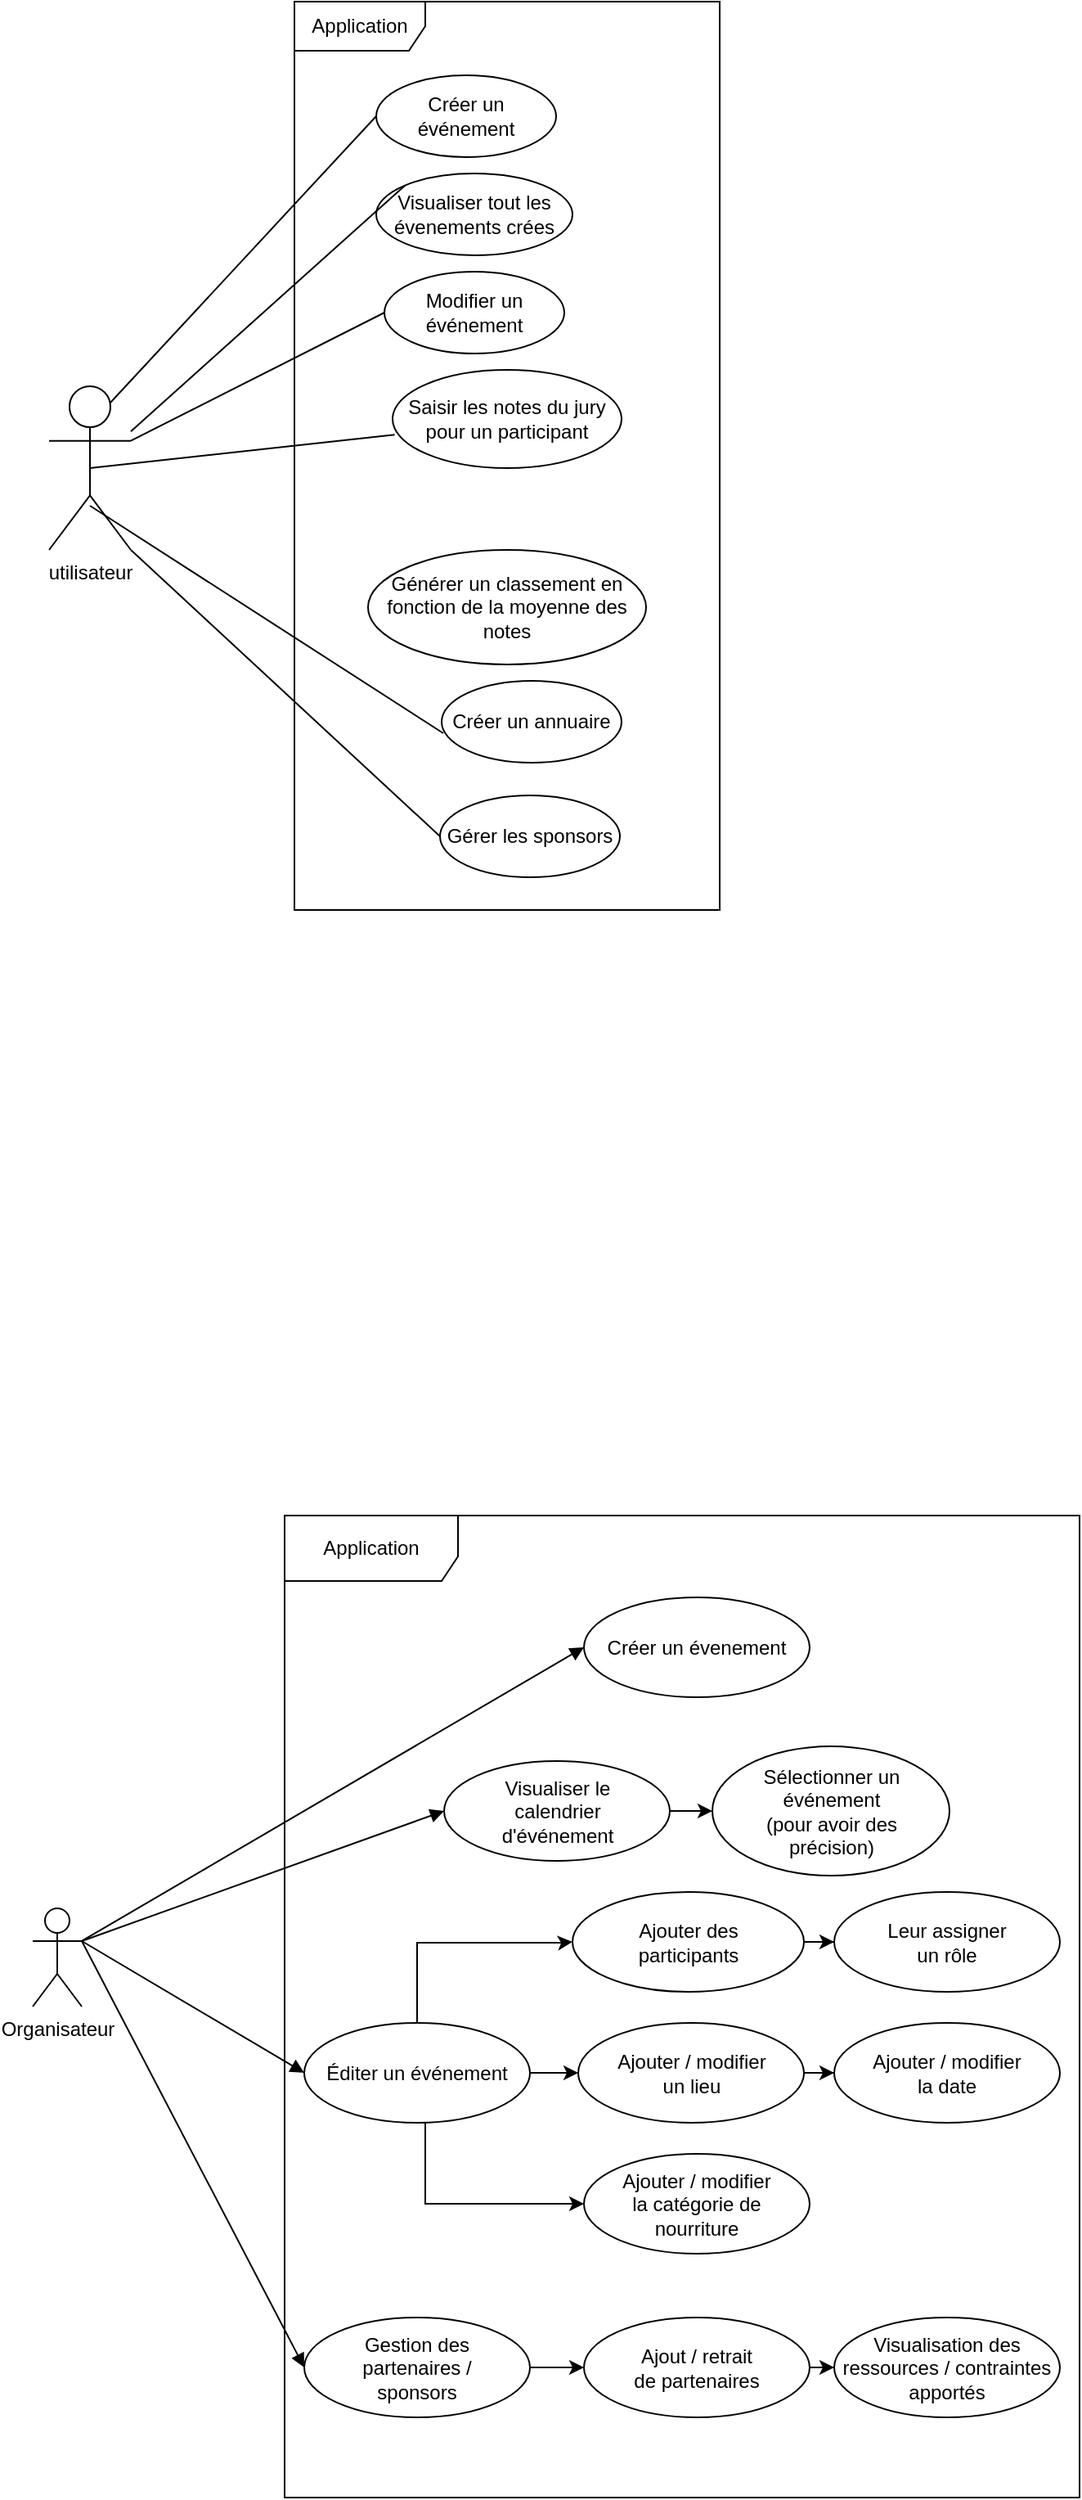 <mxfile version="24.4.6" type="github">
  <diagram name="Page-1" id="lcPY9blQmOie27JDpAWG">
    <mxGraphModel dx="1440" dy="864" grid="1" gridSize="10" guides="1" tooltips="1" connect="1" arrows="1" fold="1" page="1" pageScale="1" pageWidth="827" pageHeight="1169" math="0" shadow="0">
      <root>
        <mxCell id="0" />
        <mxCell id="1" parent="0" />
        <mxCell id="13y57F0gCtI-JH2VbQ-N-1" value="&lt;div&gt;utilisateur&lt;/div&gt;" style="shape=umlActor;verticalLabelPosition=bottom;verticalAlign=top;html=1;outlineConnect=0;" parent="1" vertex="1">
          <mxGeometry x="120" y="380" width="50" height="100" as="geometry" />
        </mxCell>
        <mxCell id="13y57F0gCtI-JH2VbQ-N-4" value="Créer un événement" style="ellipse;whiteSpace=wrap;html=1;" parent="1" vertex="1">
          <mxGeometry x="320" y="190" width="110" height="50" as="geometry" />
        </mxCell>
        <mxCell id="13y57F0gCtI-JH2VbQ-N-5" value="&lt;div align=&quot;center&quot;&gt;Visualiser tout les évenements crées&lt;/div&gt;" style="ellipse;whiteSpace=wrap;html=1;align=center;" parent="1" vertex="1">
          <mxGeometry x="320" y="250" width="120" height="50" as="geometry" />
        </mxCell>
        <mxCell id="13y57F0gCtI-JH2VbQ-N-9" value="Créer un annuaire" style="ellipse;whiteSpace=wrap;html=1;" parent="1" vertex="1">
          <mxGeometry x="360" y="560" width="110" height="50" as="geometry" />
        </mxCell>
        <mxCell id="13y57F0gCtI-JH2VbQ-N-14" value="" style="endArrow=none;html=1;rounded=0;entryX=0;entryY=0.5;entryDx=0;entryDy=0;exitX=0.75;exitY=0.1;exitDx=0;exitDy=0;exitPerimeter=0;" parent="1" source="13y57F0gCtI-JH2VbQ-N-1" target="13y57F0gCtI-JH2VbQ-N-4" edge="1">
          <mxGeometry width="50" height="50" relative="1" as="geometry">
            <mxPoint x="230" y="310" as="sourcePoint" />
            <mxPoint x="280" y="260" as="targetPoint" />
          </mxGeometry>
        </mxCell>
        <mxCell id="13y57F0gCtI-JH2VbQ-N-15" value="" style="endArrow=none;html=1;rounded=0;entryX=0;entryY=0;entryDx=0;entryDy=0;" parent="1" source="13y57F0gCtI-JH2VbQ-N-1" target="13y57F0gCtI-JH2VbQ-N-5" edge="1">
          <mxGeometry width="50" height="50" relative="1" as="geometry">
            <mxPoint x="270" y="330" as="sourcePoint" />
            <mxPoint x="260" y="350" as="targetPoint" />
          </mxGeometry>
        </mxCell>
        <mxCell id="13y57F0gCtI-JH2VbQ-N-19" value="" style="endArrow=none;html=1;rounded=0;entryX=0.009;entryY=0.64;entryDx=0;entryDy=0;entryPerimeter=0;exitX=0.5;exitY=0.73;exitDx=0;exitDy=0;exitPerimeter=0;" parent="1" source="13y57F0gCtI-JH2VbQ-N-1" target="13y57F0gCtI-JH2VbQ-N-9" edge="1">
          <mxGeometry width="50" height="50" relative="1" as="geometry">
            <mxPoint x="220" y="460" as="sourcePoint" />
            <mxPoint x="320" y="500" as="targetPoint" />
          </mxGeometry>
        </mxCell>
        <mxCell id="4uEnxsqoECSYvy_r-CBe-31" value="&lt;div&gt;Application&lt;/div&gt;" style="shape=umlFrame;whiteSpace=wrap;html=1;pointerEvents=0;width=80;height=30;" parent="1" vertex="1">
          <mxGeometry x="270" y="145" width="260" height="555" as="geometry" />
        </mxCell>
        <mxCell id="O3B-NhOkN07PrALxswC3-12" value="" style="endArrow=none;html=1;rounded=0;exitX=1;exitY=0.333;exitDx=0;exitDy=0;exitPerimeter=0;entryX=0;entryY=0.5;entryDx=0;entryDy=0;" parent="1" source="13y57F0gCtI-JH2VbQ-N-1" target="O3B-NhOkN07PrALxswC3-16" edge="1">
          <mxGeometry width="50" height="50" relative="1" as="geometry">
            <mxPoint x="310" y="340" as="sourcePoint" />
            <mxPoint x="330" y="300" as="targetPoint" />
          </mxGeometry>
        </mxCell>
        <mxCell id="O3B-NhOkN07PrALxswC3-16" value="Modifier un événement" style="ellipse;whiteSpace=wrap;html=1;" parent="1" vertex="1">
          <mxGeometry x="325" y="310" width="110" height="50" as="geometry" />
        </mxCell>
        <mxCell id="O3B-NhOkN07PrALxswC3-18" value="Gérer les sponsors" style="ellipse;whiteSpace=wrap;html=1;" parent="1" vertex="1">
          <mxGeometry x="359" y="630" width="110" height="50" as="geometry" />
        </mxCell>
        <mxCell id="O3B-NhOkN07PrALxswC3-22" value="" style="endArrow=none;html=1;rounded=0;entryX=0;entryY=0.5;entryDx=0;entryDy=0;exitX=1;exitY=1;exitDx=0;exitDy=0;exitPerimeter=0;" parent="1" source="13y57F0gCtI-JH2VbQ-N-1" target="O3B-NhOkN07PrALxswC3-18" edge="1">
          <mxGeometry width="50" height="50" relative="1" as="geometry">
            <mxPoint x="390" y="420" as="sourcePoint" />
            <mxPoint x="420" y="400" as="targetPoint" />
            <Array as="points" />
          </mxGeometry>
        </mxCell>
        <mxCell id="O3B-NhOkN07PrALxswC3-28" value="Saisir les notes du jury pour un participant" style="ellipse;whiteSpace=wrap;html=1;" parent="1" vertex="1">
          <mxGeometry x="330" y="370" width="140" height="60" as="geometry" />
        </mxCell>
        <mxCell id="O3B-NhOkN07PrALxswC3-29" value="" style="endArrow=none;html=1;rounded=0;exitX=0.009;exitY=0.66;exitDx=0;exitDy=0;exitPerimeter=0;entryX=0.5;entryY=0.5;entryDx=0;entryDy=0;entryPerimeter=0;" parent="1" source="O3B-NhOkN07PrALxswC3-28" target="13y57F0gCtI-JH2VbQ-N-1" edge="1">
          <mxGeometry width="50" height="50" relative="1" as="geometry">
            <mxPoint x="390" y="510" as="sourcePoint" />
            <mxPoint x="440" y="460" as="targetPoint" />
          </mxGeometry>
        </mxCell>
        <mxCell id="O3B-NhOkN07PrALxswC3-30" value="Générer un classement en fonction de la moyenne des notes" style="ellipse;whiteSpace=wrap;html=1;" parent="1" vertex="1">
          <mxGeometry x="315" y="480" width="170" height="70" as="geometry" />
        </mxCell>
        <mxCell id="Qj8woxL3NfEu9wZDgqOM-1" value="Application" style="shape=umlFrame;whiteSpace=wrap;html=1;pointerEvents=0;width=106;height=40;" vertex="1" parent="1">
          <mxGeometry x="264" y="1070" width="486" height="600" as="geometry" />
        </mxCell>
        <mxCell id="Qj8woxL3NfEu9wZDgqOM-2" value="Organisateur" style="shape=umlActor;verticalLabelPosition=bottom;verticalAlign=top;html=1;" vertex="1" parent="1">
          <mxGeometry x="110" y="1310" width="30" height="60" as="geometry" />
        </mxCell>
        <mxCell id="Qj8woxL3NfEu9wZDgqOM-5" value="Créer un évenement" style="ellipse;whiteSpace=wrap;html=1;" vertex="1" parent="1">
          <mxGeometry x="447" y="1120" width="138" height="61" as="geometry" />
        </mxCell>
        <mxCell id="Qj8woxL3NfEu9wZDgqOM-26" style="edgeStyle=orthogonalEdgeStyle;rounded=0;orthogonalLoop=1;jettySize=auto;html=1;" edge="1" parent="1" source="Qj8woxL3NfEu9wZDgqOM-6" target="Qj8woxL3NfEu9wZDgqOM-7">
          <mxGeometry relative="1" as="geometry" />
        </mxCell>
        <mxCell id="Qj8woxL3NfEu9wZDgqOM-6" value="Visualiser le&lt;div&gt;calendrier&lt;/div&gt;&lt;div&gt;d&#39;événement&lt;/div&gt;" style="ellipse;whiteSpace=wrap;html=1;" vertex="1" parent="1">
          <mxGeometry x="361.5" y="1220" width="138" height="61" as="geometry" />
        </mxCell>
        <mxCell id="Qj8woxL3NfEu9wZDgqOM-7" value="Sélectionner un&lt;div&gt;événement&lt;/div&gt;&lt;div&gt;(pour avoir des&lt;/div&gt;&lt;div&gt;précision)&lt;/div&gt;" style="ellipse;whiteSpace=wrap;html=1;" vertex="1" parent="1">
          <mxGeometry x="525.5" y="1211" width="145" height="79" as="geometry" />
        </mxCell>
        <mxCell id="Qj8woxL3NfEu9wZDgqOM-17" style="edgeStyle=orthogonalEdgeStyle;rounded=0;orthogonalLoop=1;jettySize=auto;html=1;entryX=0;entryY=0.5;entryDx=0;entryDy=0;" edge="1" parent="1" source="Qj8woxL3NfEu9wZDgqOM-8" target="Qj8woxL3NfEu9wZDgqOM-10">
          <mxGeometry relative="1" as="geometry">
            <Array as="points">
              <mxPoint x="345" y="1331" />
              <mxPoint x="434" y="1331" />
              <mxPoint x="424" y="1330" />
            </Array>
          </mxGeometry>
        </mxCell>
        <mxCell id="Qj8woxL3NfEu9wZDgqOM-18" style="edgeStyle=orthogonalEdgeStyle;rounded=0;orthogonalLoop=1;jettySize=auto;html=1;entryX=0;entryY=0.5;entryDx=0;entryDy=0;" edge="1" parent="1" source="Qj8woxL3NfEu9wZDgqOM-8" target="Qj8woxL3NfEu9wZDgqOM-12">
          <mxGeometry relative="1" as="geometry" />
        </mxCell>
        <mxCell id="Qj8woxL3NfEu9wZDgqOM-19" style="edgeStyle=orthogonalEdgeStyle;rounded=0;orthogonalLoop=1;jettySize=auto;html=1;entryX=0;entryY=0.5;entryDx=0;entryDy=0;" edge="1" parent="1" source="Qj8woxL3NfEu9wZDgqOM-8" target="Qj8woxL3NfEu9wZDgqOM-14">
          <mxGeometry relative="1" as="geometry">
            <Array as="points">
              <mxPoint x="350" y="1490" />
            </Array>
          </mxGeometry>
        </mxCell>
        <mxCell id="Qj8woxL3NfEu9wZDgqOM-8" value="Éditer un événement" style="ellipse;whiteSpace=wrap;html=1;" vertex="1" parent="1">
          <mxGeometry x="276" y="1380" width="138" height="61" as="geometry" />
        </mxCell>
        <mxCell id="Qj8woxL3NfEu9wZDgqOM-20" style="edgeStyle=orthogonalEdgeStyle;rounded=0;orthogonalLoop=1;jettySize=auto;html=1;entryX=0;entryY=0.5;entryDx=0;entryDy=0;" edge="1" parent="1" source="Qj8woxL3NfEu9wZDgqOM-10" target="Qj8woxL3NfEu9wZDgqOM-11">
          <mxGeometry relative="1" as="geometry" />
        </mxCell>
        <mxCell id="Qj8woxL3NfEu9wZDgqOM-10" value="Ajouter des&lt;div&gt;participants&lt;/div&gt;" style="ellipse;whiteSpace=wrap;html=1;" vertex="1" parent="1">
          <mxGeometry x="440" y="1300" width="141.5" height="61" as="geometry" />
        </mxCell>
        <mxCell id="Qj8woxL3NfEu9wZDgqOM-11" value="Leur assigner&lt;div&gt;un rôle&lt;/div&gt;" style="ellipse;whiteSpace=wrap;html=1;" vertex="1" parent="1">
          <mxGeometry x="600" y="1300" width="138" height="61" as="geometry" />
        </mxCell>
        <mxCell id="Qj8woxL3NfEu9wZDgqOM-22" style="edgeStyle=orthogonalEdgeStyle;rounded=0;orthogonalLoop=1;jettySize=auto;html=1;entryX=0;entryY=0.5;entryDx=0;entryDy=0;" edge="1" parent="1" source="Qj8woxL3NfEu9wZDgqOM-12" target="Qj8woxL3NfEu9wZDgqOM-13">
          <mxGeometry relative="1" as="geometry" />
        </mxCell>
        <mxCell id="Qj8woxL3NfEu9wZDgqOM-12" value="Ajouter / modifier&lt;div&gt;un lieu&lt;/div&gt;" style="ellipse;whiteSpace=wrap;html=1;" vertex="1" parent="1">
          <mxGeometry x="443.5" y="1380" width="138" height="61" as="geometry" />
        </mxCell>
        <mxCell id="Qj8woxL3NfEu9wZDgqOM-13" value="Ajouter / modifier&lt;div&gt;la date&lt;/div&gt;" style="ellipse;whiteSpace=wrap;html=1;" vertex="1" parent="1">
          <mxGeometry x="600" y="1380" width="138" height="61" as="geometry" />
        </mxCell>
        <mxCell id="Qj8woxL3NfEu9wZDgqOM-14" value="Ajouter / modifier&lt;div&gt;la catégorie de&lt;/div&gt;&lt;div&gt;nourriture&lt;/div&gt;" style="ellipse;whiteSpace=wrap;html=1;" vertex="1" parent="1">
          <mxGeometry x="447" y="1460" width="138" height="61" as="geometry" />
        </mxCell>
        <mxCell id="Qj8woxL3NfEu9wZDgqOM-27" style="edgeStyle=orthogonalEdgeStyle;rounded=0;orthogonalLoop=1;jettySize=auto;html=1;entryX=0;entryY=0.5;entryDx=0;entryDy=0;" edge="1" parent="1" source="Qj8woxL3NfEu9wZDgqOM-23" target="Qj8woxL3NfEu9wZDgqOM-24">
          <mxGeometry relative="1" as="geometry" />
        </mxCell>
        <mxCell id="Qj8woxL3NfEu9wZDgqOM-23" value="Gestion des&lt;div&gt;partenaires /&lt;/div&gt;&lt;div&gt;sponsors&lt;/div&gt;" style="ellipse;whiteSpace=wrap;html=1;" vertex="1" parent="1">
          <mxGeometry x="276" y="1560" width="138" height="61" as="geometry" />
        </mxCell>
        <mxCell id="Qj8woxL3NfEu9wZDgqOM-28" style="edgeStyle=orthogonalEdgeStyle;rounded=0;orthogonalLoop=1;jettySize=auto;html=1;entryX=0;entryY=0.5;entryDx=0;entryDy=0;" edge="1" parent="1" source="Qj8woxL3NfEu9wZDgqOM-24" target="Qj8woxL3NfEu9wZDgqOM-25">
          <mxGeometry relative="1" as="geometry" />
        </mxCell>
        <mxCell id="Qj8woxL3NfEu9wZDgqOM-24" value="Ajout / retrait&lt;div&gt;de partenaires&lt;/div&gt;" style="ellipse;whiteSpace=wrap;html=1;" vertex="1" parent="1">
          <mxGeometry x="447" y="1560" width="138" height="61" as="geometry" />
        </mxCell>
        <mxCell id="Qj8woxL3NfEu9wZDgqOM-25" value="Visualisation des&lt;div&gt;ressources / contraintes&lt;/div&gt;&lt;div&gt;apportés&lt;/div&gt;" style="ellipse;whiteSpace=wrap;html=1;" vertex="1" parent="1">
          <mxGeometry x="600" y="1560" width="138" height="61" as="geometry" />
        </mxCell>
        <mxCell id="Qj8woxL3NfEu9wZDgqOM-31" value="" style="html=1;verticalAlign=bottom;endArrow=block;curved=0;rounded=0;entryX=0;entryY=0.5;entryDx=0;entryDy=0;exitX=1;exitY=0.333;exitDx=0;exitDy=0;exitPerimeter=0;" edge="1" parent="1" source="Qj8woxL3NfEu9wZDgqOM-2" target="Qj8woxL3NfEu9wZDgqOM-5">
          <mxGeometry width="80" relative="1" as="geometry">
            <mxPoint x="460" y="1400" as="sourcePoint" />
            <mxPoint x="540" y="1400" as="targetPoint" />
          </mxGeometry>
        </mxCell>
        <mxCell id="Qj8woxL3NfEu9wZDgqOM-32" value="" style="html=1;verticalAlign=bottom;endArrow=block;curved=0;rounded=0;entryX=0;entryY=0.5;entryDx=0;entryDy=0;exitX=1;exitY=0.333;exitDx=0;exitDy=0;exitPerimeter=0;" edge="1" parent="1" source="Qj8woxL3NfEu9wZDgqOM-2" target="Qj8woxL3NfEu9wZDgqOM-6">
          <mxGeometry width="80" relative="1" as="geometry">
            <mxPoint x="150" y="1340" as="sourcePoint" />
            <mxPoint x="457" y="1161" as="targetPoint" />
          </mxGeometry>
        </mxCell>
        <mxCell id="Qj8woxL3NfEu9wZDgqOM-33" value="" style="html=1;verticalAlign=bottom;endArrow=block;curved=0;rounded=0;entryX=0;entryY=0.5;entryDx=0;entryDy=0;" edge="1" parent="1" target="Qj8woxL3NfEu9wZDgqOM-8">
          <mxGeometry width="80" relative="1" as="geometry">
            <mxPoint x="140" y="1330" as="sourcePoint" />
            <mxPoint x="467" y="1171" as="targetPoint" />
          </mxGeometry>
        </mxCell>
        <mxCell id="Qj8woxL3NfEu9wZDgqOM-34" value="" style="html=1;verticalAlign=bottom;endArrow=block;curved=0;rounded=0;entryX=0;entryY=0.5;entryDx=0;entryDy=0;exitX=1;exitY=0.333;exitDx=0;exitDy=0;exitPerimeter=0;" edge="1" parent="1" source="Qj8woxL3NfEu9wZDgqOM-2" target="Qj8woxL3NfEu9wZDgqOM-23">
          <mxGeometry width="80" relative="1" as="geometry">
            <mxPoint x="170" y="1360" as="sourcePoint" />
            <mxPoint x="477" y="1181" as="targetPoint" />
          </mxGeometry>
        </mxCell>
      </root>
    </mxGraphModel>
  </diagram>
</mxfile>
